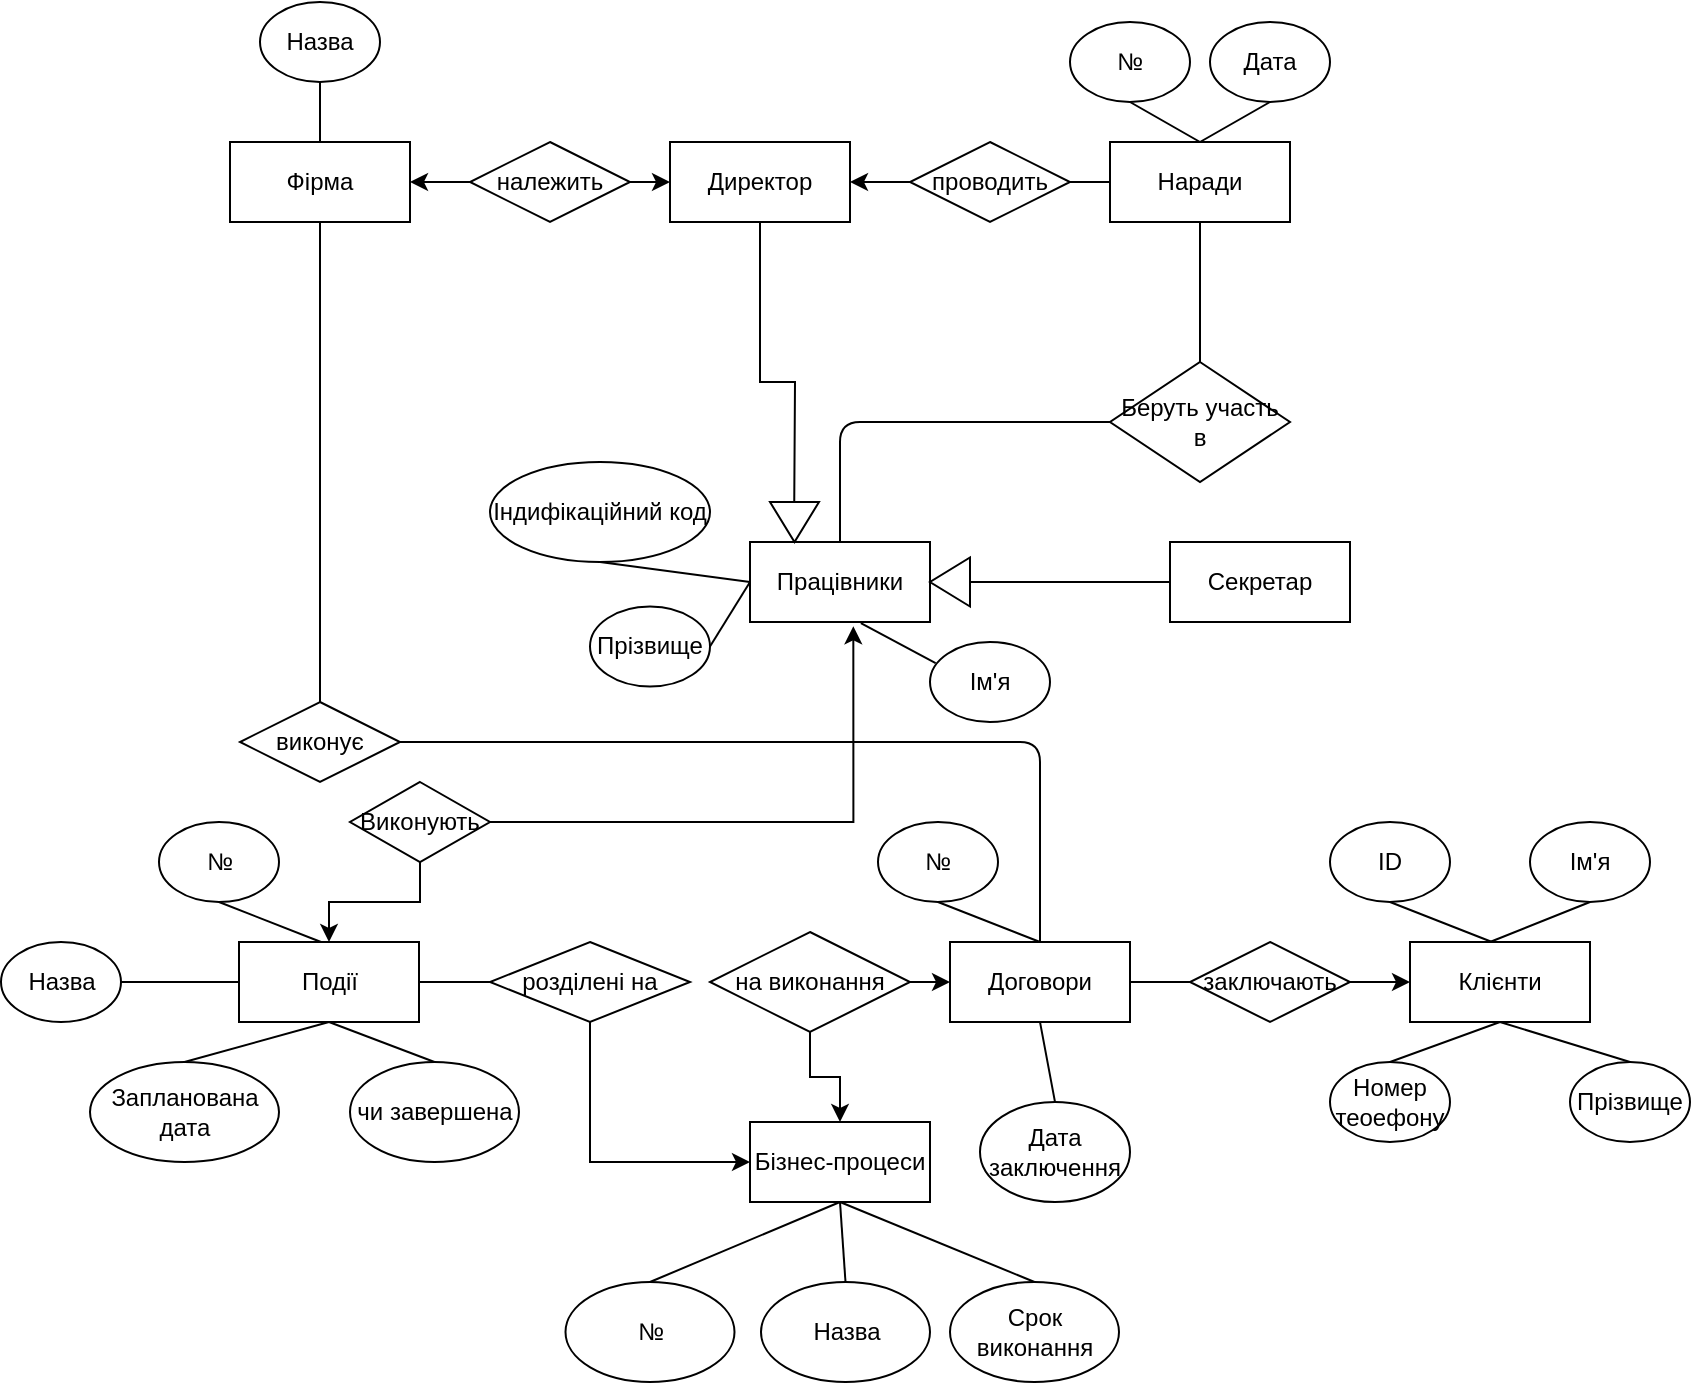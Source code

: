 <mxfile version="13.7.7" type="github">
  <diagram id="_9zYlpLAgUEWXkJFuLf6" name="Page-1">
    <mxGraphModel dx="2048" dy="682" grid="1" gridSize="10" guides="1" tooltips="1" connect="1" arrows="1" fold="1" page="1" pageScale="1" pageWidth="827" pageHeight="1169" math="0" shadow="0">
      <root>
        <mxCell id="0" />
        <mxCell id="1" parent="0" />
        <mxCell id="FN6IN_eHkR74pERBlq_D-1" value="Фірма" style="rounded=0;whiteSpace=wrap;html=1;" parent="1" vertex="1">
          <mxGeometry x="90" y="140" width="90" height="40" as="geometry" />
        </mxCell>
        <mxCell id="FN6IN_eHkR74pERBlq_D-3" value="Назва" style="ellipse;whiteSpace=wrap;html=1;" parent="1" vertex="1">
          <mxGeometry x="105" y="70" width="60" height="40" as="geometry" />
        </mxCell>
        <mxCell id="FN6IN_eHkR74pERBlq_D-5" value="" style="endArrow=none;html=1;exitX=0.5;exitY=0;exitDx=0;exitDy=0;entryX=0.5;entryY=1;entryDx=0;entryDy=0;" parent="1" source="FN6IN_eHkR74pERBlq_D-1" target="FN6IN_eHkR74pERBlq_D-3" edge="1">
          <mxGeometry width="50" height="50" relative="1" as="geometry">
            <mxPoint x="390" y="140" as="sourcePoint" />
            <mxPoint x="440" y="90" as="targetPoint" />
          </mxGeometry>
        </mxCell>
        <mxCell id="FN6IN_eHkR74pERBlq_D-152" style="edgeStyle=orthogonalEdgeStyle;rounded=0;orthogonalLoop=1;jettySize=auto;html=1;exitX=0.5;exitY=1;exitDx=0;exitDy=0;entryX=0.25;entryY=0;entryDx=0;entryDy=0;" parent="1" source="FN6IN_eHkR74pERBlq_D-153" target="FN6IN_eHkR74pERBlq_D-104" edge="1">
          <mxGeometry relative="1" as="geometry" />
        </mxCell>
        <mxCell id="FN6IN_eHkR74pERBlq_D-22" value="Директор" style="rounded=0;whiteSpace=wrap;html=1;" parent="1" vertex="1">
          <mxGeometry x="310" y="140" width="90" height="40" as="geometry" />
        </mxCell>
        <mxCell id="FN6IN_eHkR74pERBlq_D-34" style="edgeStyle=orthogonalEdgeStyle;rounded=0;orthogonalLoop=1;jettySize=auto;html=1;exitX=1;exitY=0.5;exitDx=0;exitDy=0;entryX=0;entryY=0.5;entryDx=0;entryDy=0;" parent="1" source="FN6IN_eHkR74pERBlq_D-32" target="FN6IN_eHkR74pERBlq_D-22" edge="1">
          <mxGeometry relative="1" as="geometry" />
        </mxCell>
        <mxCell id="FN6IN_eHkR74pERBlq_D-35" style="edgeStyle=orthogonalEdgeStyle;rounded=0;orthogonalLoop=1;jettySize=auto;html=1;exitX=0;exitY=0.5;exitDx=0;exitDy=0;entryX=1;entryY=0.5;entryDx=0;entryDy=0;" parent="1" source="FN6IN_eHkR74pERBlq_D-32" target="FN6IN_eHkR74pERBlq_D-1" edge="1">
          <mxGeometry relative="1" as="geometry" />
        </mxCell>
        <mxCell id="FN6IN_eHkR74pERBlq_D-32" value="належить" style="rhombus;whiteSpace=wrap;html=1;" parent="1" vertex="1">
          <mxGeometry x="210" y="140" width="80" height="40" as="geometry" />
        </mxCell>
        <mxCell id="FN6IN_eHkR74pERBlq_D-38" value="Договори" style="rounded=0;whiteSpace=wrap;html=1;" parent="1" vertex="1">
          <mxGeometry x="450" y="540" width="90" height="40" as="geometry" />
        </mxCell>
        <mxCell id="FN6IN_eHkR74pERBlq_D-39" value="Клієнти" style="rounded=0;whiteSpace=wrap;html=1;" parent="1" vertex="1">
          <mxGeometry x="680" y="540" width="90" height="40" as="geometry" />
        </mxCell>
        <mxCell id="FN6IN_eHkR74pERBlq_D-42" value="№" style="ellipse;whiteSpace=wrap;html=1;" parent="1" vertex="1">
          <mxGeometry x="414" y="480" width="60" height="40" as="geometry" />
        </mxCell>
        <mxCell id="FN6IN_eHkR74pERBlq_D-43" value="Дата заключення" style="ellipse;whiteSpace=wrap;html=1;" parent="1" vertex="1">
          <mxGeometry x="465" y="620" width="75" height="50" as="geometry" />
        </mxCell>
        <mxCell id="FN6IN_eHkR74pERBlq_D-44" value="" style="endArrow=none;html=1;exitX=0.5;exitY=1;exitDx=0;exitDy=0;entryX=0.5;entryY=0;entryDx=0;entryDy=0;" parent="1" source="FN6IN_eHkR74pERBlq_D-42" target="FN6IN_eHkR74pERBlq_D-38" edge="1">
          <mxGeometry width="50" height="50" relative="1" as="geometry">
            <mxPoint x="390" y="530" as="sourcePoint" />
            <mxPoint x="440" y="480" as="targetPoint" />
          </mxGeometry>
        </mxCell>
        <mxCell id="FN6IN_eHkR74pERBlq_D-45" value="" style="endArrow=none;html=1;entryX=0.5;entryY=1;entryDx=0;entryDy=0;exitX=0.5;exitY=0;exitDx=0;exitDy=0;" parent="1" source="FN6IN_eHkR74pERBlq_D-43" target="FN6IN_eHkR74pERBlq_D-38" edge="1">
          <mxGeometry width="50" height="50" relative="1" as="geometry">
            <mxPoint x="490" y="610" as="sourcePoint" />
            <mxPoint x="540" y="560" as="targetPoint" />
          </mxGeometry>
        </mxCell>
        <mxCell id="FN6IN_eHkR74pERBlq_D-133" style="edgeStyle=orthogonalEdgeStyle;rounded=0;orthogonalLoop=1;jettySize=auto;html=1;exitX=1;exitY=0.5;exitDx=0;exitDy=0;entryX=0;entryY=0.5;entryDx=0;entryDy=0;" parent="1" source="FN6IN_eHkR74pERBlq_D-47" target="FN6IN_eHkR74pERBlq_D-39" edge="1">
          <mxGeometry relative="1" as="geometry" />
        </mxCell>
        <mxCell id="FN6IN_eHkR74pERBlq_D-47" value="заключають" style="rhombus;whiteSpace=wrap;html=1;" parent="1" vertex="1">
          <mxGeometry x="570" y="540" width="80" height="40" as="geometry" />
        </mxCell>
        <mxCell id="FN6IN_eHkR74pERBlq_D-51" value="ID" style="ellipse;whiteSpace=wrap;html=1;" parent="1" vertex="1">
          <mxGeometry x="640" y="480" width="60" height="40" as="geometry" />
        </mxCell>
        <mxCell id="FN6IN_eHkR74pERBlq_D-52" value="" style="endArrow=none;html=1;exitX=0.5;exitY=1;exitDx=0;exitDy=0;entryX=0.5;entryY=0;entryDx=0;entryDy=0;" parent="1" source="FN6IN_eHkR74pERBlq_D-51" edge="1">
          <mxGeometry width="50" height="50" relative="1" as="geometry">
            <mxPoint x="616" y="530" as="sourcePoint" />
            <mxPoint x="721" y="540" as="targetPoint" />
          </mxGeometry>
        </mxCell>
        <mxCell id="FN6IN_eHkR74pERBlq_D-53" value="Ім&#39;я" style="ellipse;whiteSpace=wrap;html=1;" parent="1" vertex="1">
          <mxGeometry x="740" y="480" width="60" height="40" as="geometry" />
        </mxCell>
        <mxCell id="FN6IN_eHkR74pERBlq_D-54" value="" style="endArrow=none;html=1;exitX=0.5;exitY=1;exitDx=0;exitDy=0;" parent="1" source="FN6IN_eHkR74pERBlq_D-53" edge="1">
          <mxGeometry width="50" height="50" relative="1" as="geometry">
            <mxPoint x="620" y="530" as="sourcePoint" />
            <mxPoint x="720" y="540" as="targetPoint" />
          </mxGeometry>
        </mxCell>
        <mxCell id="FN6IN_eHkR74pERBlq_D-59" value="Номер теоефону" style="ellipse;whiteSpace=wrap;html=1;" parent="1" vertex="1">
          <mxGeometry x="640" y="600" width="60" height="40" as="geometry" />
        </mxCell>
        <mxCell id="FN6IN_eHkR74pERBlq_D-60" value="Прізвище" style="ellipse;whiteSpace=wrap;html=1;" parent="1" vertex="1">
          <mxGeometry x="760" y="600" width="60" height="40" as="geometry" />
        </mxCell>
        <mxCell id="FN6IN_eHkR74pERBlq_D-63" value="" style="endArrow=none;html=1;exitX=0.5;exitY=0;exitDx=0;exitDy=0;entryX=0.5;entryY=1;entryDx=0;entryDy=0;" parent="1" source="FN6IN_eHkR74pERBlq_D-59" target="FN6IN_eHkR74pERBlq_D-39" edge="1">
          <mxGeometry width="50" height="50" relative="1" as="geometry">
            <mxPoint x="390" y="530" as="sourcePoint" />
            <mxPoint x="440" y="480" as="targetPoint" />
          </mxGeometry>
        </mxCell>
        <mxCell id="FN6IN_eHkR74pERBlq_D-64" value="" style="endArrow=none;html=1;entryX=0.5;entryY=1;entryDx=0;entryDy=0;exitX=0.5;exitY=0;exitDx=0;exitDy=0;" parent="1" source="FN6IN_eHkR74pERBlq_D-60" target="FN6IN_eHkR74pERBlq_D-39" edge="1">
          <mxGeometry width="50" height="50" relative="1" as="geometry">
            <mxPoint x="780" y="600" as="sourcePoint" />
            <mxPoint x="830" y="550" as="targetPoint" />
          </mxGeometry>
        </mxCell>
        <mxCell id="FN6IN_eHkR74pERBlq_D-134" style="edgeStyle=orthogonalEdgeStyle;rounded=0;orthogonalLoop=1;jettySize=auto;html=1;exitX=1;exitY=0.5;exitDx=0;exitDy=0;entryX=0;entryY=0.5;entryDx=0;entryDy=0;" parent="1" target="FN6IN_eHkR74pERBlq_D-38" edge="1">
          <mxGeometry relative="1" as="geometry">
            <mxPoint x="430" y="560" as="sourcePoint" />
          </mxGeometry>
        </mxCell>
        <mxCell id="FN6IN_eHkR74pERBlq_D-137" style="edgeStyle=orthogonalEdgeStyle;rounded=0;orthogonalLoop=1;jettySize=auto;html=1;exitX=0.5;exitY=1;exitDx=0;exitDy=0;entryX=0.5;entryY=0;entryDx=0;entryDy=0;" parent="1" source="FN6IN_eHkR74pERBlq_D-66" target="FN6IN_eHkR74pERBlq_D-135" edge="1">
          <mxGeometry relative="1" as="geometry" />
        </mxCell>
        <mxCell id="FN6IN_eHkR74pERBlq_D-66" value="на виконання" style="rhombus;whiteSpace=wrap;html=1;" parent="1" vertex="1">
          <mxGeometry x="330" y="535" width="100" height="50" as="geometry" />
        </mxCell>
        <mxCell id="FN6IN_eHkR74pERBlq_D-84" value="Події" style="rounded=0;whiteSpace=wrap;html=1;" parent="1" vertex="1">
          <mxGeometry x="94.5" y="540" width="90" height="40" as="geometry" />
        </mxCell>
        <mxCell id="FN6IN_eHkR74pERBlq_D-86" value="№" style="ellipse;whiteSpace=wrap;html=1;" parent="1" vertex="1">
          <mxGeometry x="54.5" y="480" width="60" height="40" as="geometry" />
        </mxCell>
        <mxCell id="FN6IN_eHkR74pERBlq_D-87" value="" style="endArrow=none;html=1;exitX=0.5;exitY=1;exitDx=0;exitDy=0;entryX=0.5;entryY=0;entryDx=0;entryDy=0;" parent="1" source="FN6IN_eHkR74pERBlq_D-86" edge="1">
          <mxGeometry width="50" height="50" relative="1" as="geometry">
            <mxPoint x="30.5" y="530" as="sourcePoint" />
            <mxPoint x="135.5" y="540" as="targetPoint" />
          </mxGeometry>
        </mxCell>
        <mxCell id="FN6IN_eHkR74pERBlq_D-88" value="Назва" style="ellipse;whiteSpace=wrap;html=1;" parent="1" vertex="1">
          <mxGeometry x="-24.5" y="540" width="60" height="40" as="geometry" />
        </mxCell>
        <mxCell id="FN6IN_eHkR74pERBlq_D-89" value="" style="endArrow=none;html=1;exitX=1;exitY=0.5;exitDx=0;exitDy=0;entryX=0;entryY=0.5;entryDx=0;entryDy=0;" parent="1" source="FN6IN_eHkR74pERBlq_D-88" target="FN6IN_eHkR74pERBlq_D-84" edge="1">
          <mxGeometry width="50" height="50" relative="1" as="geometry">
            <mxPoint x="34.5" y="530" as="sourcePoint" />
            <mxPoint x="134.5" y="540" as="targetPoint" />
          </mxGeometry>
        </mxCell>
        <mxCell id="FN6IN_eHkR74pERBlq_D-90" value="Запланована дата" style="ellipse;whiteSpace=wrap;html=1;" parent="1" vertex="1">
          <mxGeometry x="20" y="600" width="94.5" height="50" as="geometry" />
        </mxCell>
        <mxCell id="FN6IN_eHkR74pERBlq_D-91" value="чи завершена" style="ellipse;whiteSpace=wrap;html=1;" parent="1" vertex="1">
          <mxGeometry x="150" y="600" width="84.5" height="50" as="geometry" />
        </mxCell>
        <mxCell id="FN6IN_eHkR74pERBlq_D-92" value="" style="endArrow=none;html=1;exitX=0.5;exitY=0;exitDx=0;exitDy=0;entryX=0.5;entryY=1;entryDx=0;entryDy=0;" parent="1" source="FN6IN_eHkR74pERBlq_D-90" target="FN6IN_eHkR74pERBlq_D-84" edge="1">
          <mxGeometry width="50" height="50" relative="1" as="geometry">
            <mxPoint x="-195.5" y="530" as="sourcePoint" />
            <mxPoint x="-145.5" y="480" as="targetPoint" />
          </mxGeometry>
        </mxCell>
        <mxCell id="FN6IN_eHkR74pERBlq_D-93" value="" style="endArrow=none;html=1;entryX=0.5;entryY=1;entryDx=0;entryDy=0;exitX=0.5;exitY=0;exitDx=0;exitDy=0;" parent="1" source="FN6IN_eHkR74pERBlq_D-91" target="FN6IN_eHkR74pERBlq_D-84" edge="1">
          <mxGeometry width="50" height="50" relative="1" as="geometry">
            <mxPoint x="194.5" y="600" as="sourcePoint" />
            <mxPoint x="244.5" y="550" as="targetPoint" />
          </mxGeometry>
        </mxCell>
        <mxCell id="FN6IN_eHkR74pERBlq_D-96" value="Наради" style="rounded=0;whiteSpace=wrap;html=1;" parent="1" vertex="1">
          <mxGeometry x="530" y="140" width="90" height="40" as="geometry" />
        </mxCell>
        <mxCell id="FN6IN_eHkR74pERBlq_D-128" style="edgeStyle=orthogonalEdgeStyle;rounded=0;orthogonalLoop=1;jettySize=auto;html=1;exitX=0;exitY=0.5;exitDx=0;exitDy=0;entryX=1;entryY=0.5;entryDx=0;entryDy=0;" parent="1" source="FN6IN_eHkR74pERBlq_D-97" target="FN6IN_eHkR74pERBlq_D-22" edge="1">
          <mxGeometry relative="1" as="geometry" />
        </mxCell>
        <mxCell id="FN6IN_eHkR74pERBlq_D-97" value="проводить" style="rhombus;whiteSpace=wrap;html=1;" parent="1" vertex="1">
          <mxGeometry x="430" y="140" width="80" height="40" as="geometry" />
        </mxCell>
        <mxCell id="FN6IN_eHkR74pERBlq_D-100" value="Дата" style="ellipse;whiteSpace=wrap;html=1;" parent="1" vertex="1">
          <mxGeometry x="580" y="80" width="60" height="40" as="geometry" />
        </mxCell>
        <mxCell id="FN6IN_eHkR74pERBlq_D-101" value="" style="endArrow=none;html=1;exitX=0.5;exitY=0;exitDx=0;exitDy=0;entryX=0.5;entryY=1;entryDx=0;entryDy=0;" parent="1" target="FN6IN_eHkR74pERBlq_D-100" edge="1">
          <mxGeometry width="50" height="50" relative="1" as="geometry">
            <mxPoint x="575" y="140" as="sourcePoint" />
            <mxPoint x="880" y="90" as="targetPoint" />
          </mxGeometry>
        </mxCell>
        <mxCell id="FN6IN_eHkR74pERBlq_D-102" value="" style="endArrow=none;html=1;exitX=0.5;exitY=1;exitDx=0;exitDy=0;entryX=0.5;entryY=0;entryDx=0;entryDy=0;" parent="1" source="FN6IN_eHkR74pERBlq_D-103" edge="1">
          <mxGeometry width="50" height="50" relative="1" as="geometry">
            <mxPoint x="830" y="140" as="sourcePoint" />
            <mxPoint x="575" y="140" as="targetPoint" />
          </mxGeometry>
        </mxCell>
        <mxCell id="FN6IN_eHkR74pERBlq_D-103" value="№" style="ellipse;whiteSpace=wrap;html=1;" parent="1" vertex="1">
          <mxGeometry x="510" y="80" width="60" height="40" as="geometry" />
        </mxCell>
        <mxCell id="FN6IN_eHkR74pERBlq_D-104" value="Працівники" style="rounded=0;whiteSpace=wrap;html=1;" parent="1" vertex="1">
          <mxGeometry x="350" y="340" width="90" height="40" as="geometry" />
        </mxCell>
        <mxCell id="FN6IN_eHkR74pERBlq_D-105" value="Індифікаційний код" style="ellipse;whiteSpace=wrap;html=1;" parent="1" vertex="1">
          <mxGeometry x="220" y="300" width="110" height="50" as="geometry" />
        </mxCell>
        <mxCell id="FN6IN_eHkR74pERBlq_D-106" value="" style="endArrow=none;html=1;exitX=0.5;exitY=1;exitDx=0;exitDy=0;entryX=0;entryY=0.5;entryDx=0;entryDy=0;" parent="1" source="FN6IN_eHkR74pERBlq_D-105" target="FN6IN_eHkR74pERBlq_D-104" edge="1">
          <mxGeometry width="50" height="50" relative="1" as="geometry">
            <mxPoint x="286" y="330" as="sourcePoint" />
            <mxPoint x="391" y="340" as="targetPoint" />
          </mxGeometry>
        </mxCell>
        <mxCell id="FN6IN_eHkR74pERBlq_D-107" value="Ім&#39;я" style="ellipse;whiteSpace=wrap;html=1;" parent="1" vertex="1">
          <mxGeometry x="440" y="390" width="60" height="40" as="geometry" />
        </mxCell>
        <mxCell id="FN6IN_eHkR74pERBlq_D-108" value="" style="endArrow=none;html=1;exitX=0.047;exitY=0.265;exitDx=0;exitDy=0;entryX=0.616;entryY=1.015;entryDx=0;entryDy=0;exitPerimeter=0;entryPerimeter=0;" parent="1" source="FN6IN_eHkR74pERBlq_D-107" target="FN6IN_eHkR74pERBlq_D-104" edge="1">
          <mxGeometry width="50" height="50" relative="1" as="geometry">
            <mxPoint x="290" y="330" as="sourcePoint" />
            <mxPoint x="390" y="340" as="targetPoint" />
          </mxGeometry>
        </mxCell>
        <mxCell id="FN6IN_eHkR74pERBlq_D-109" value="Прізвище" style="ellipse;whiteSpace=wrap;html=1;" parent="1" vertex="1">
          <mxGeometry x="270" y="372.25" width="60" height="40" as="geometry" />
        </mxCell>
        <mxCell id="FN6IN_eHkR74pERBlq_D-111" value="" style="endArrow=none;html=1;exitX=1;exitY=0.5;exitDx=0;exitDy=0;entryX=0;entryY=0.5;entryDx=0;entryDy=0;" parent="1" source="FN6IN_eHkR74pERBlq_D-109" target="FN6IN_eHkR74pERBlq_D-104" edge="1">
          <mxGeometry width="50" height="50" relative="1" as="geometry">
            <mxPoint x="60" y="330" as="sourcePoint" />
            <mxPoint x="110" y="280" as="targetPoint" />
          </mxGeometry>
        </mxCell>
        <mxCell id="FN6IN_eHkR74pERBlq_D-114" value="Беруть участь в" style="rhombus;whiteSpace=wrap;html=1;" parent="1" vertex="1">
          <mxGeometry x="530" y="250" width="90" height="60" as="geometry" />
        </mxCell>
        <mxCell id="FN6IN_eHkR74pERBlq_D-119" value="" style="endArrow=none;html=1;entryX=0;entryY=0.5;entryDx=0;entryDy=0;exitX=0.5;exitY=0;exitDx=0;exitDy=0;" parent="1" source="FN6IN_eHkR74pERBlq_D-104" target="FN6IN_eHkR74pERBlq_D-114" edge="1">
          <mxGeometry width="50" height="50" relative="1" as="geometry">
            <mxPoint x="390" y="380" as="sourcePoint" />
            <mxPoint x="440" y="330" as="targetPoint" />
            <Array as="points">
              <mxPoint x="395" y="280" />
            </Array>
          </mxGeometry>
        </mxCell>
        <mxCell id="FN6IN_eHkR74pERBlq_D-125" style="edgeStyle=orthogonalEdgeStyle;rounded=0;orthogonalLoop=1;jettySize=auto;html=1;exitX=0.5;exitY=1;exitDx=0;exitDy=0;entryX=0.5;entryY=0;entryDx=0;entryDy=0;" parent="1" source="FN6IN_eHkR74pERBlq_D-120" target="FN6IN_eHkR74pERBlq_D-84" edge="1">
          <mxGeometry relative="1" as="geometry" />
        </mxCell>
        <mxCell id="FN6IN_eHkR74pERBlq_D-129" style="edgeStyle=orthogonalEdgeStyle;rounded=0;orthogonalLoop=1;jettySize=auto;html=1;exitX=1;exitY=0.5;exitDx=0;exitDy=0;entryX=0.574;entryY=1.054;entryDx=0;entryDy=0;entryPerimeter=0;" parent="1" source="FN6IN_eHkR74pERBlq_D-120" target="FN6IN_eHkR74pERBlq_D-104" edge="1">
          <mxGeometry relative="1" as="geometry" />
        </mxCell>
        <mxCell id="FN6IN_eHkR74pERBlq_D-120" value="Виконують" style="rhombus;whiteSpace=wrap;html=1;" parent="1" vertex="1">
          <mxGeometry x="150" y="460" width="70" height="40" as="geometry" />
        </mxCell>
        <mxCell id="FN6IN_eHkR74pERBlq_D-121" value="" style="endArrow=none;html=1;exitX=0.5;exitY=0;exitDx=0;exitDy=0;entryX=0.5;entryY=1;entryDx=0;entryDy=0;" parent="1" source="FN6IN_eHkR74pERBlq_D-114" target="FN6IN_eHkR74pERBlq_D-96" edge="1">
          <mxGeometry width="50" height="50" relative="1" as="geometry">
            <mxPoint x="530" y="230" as="sourcePoint" />
            <mxPoint x="580" y="180" as="targetPoint" />
          </mxGeometry>
        </mxCell>
        <mxCell id="FN6IN_eHkR74pERBlq_D-127" value="" style="endArrow=none;html=1;entryX=0;entryY=0.5;entryDx=0;entryDy=0;exitX=1;exitY=0.5;exitDx=0;exitDy=0;" parent="1" source="FN6IN_eHkR74pERBlq_D-97" target="FN6IN_eHkR74pERBlq_D-96" edge="1">
          <mxGeometry width="50" height="50" relative="1" as="geometry">
            <mxPoint x="390" y="130" as="sourcePoint" />
            <mxPoint x="440" y="80" as="targetPoint" />
          </mxGeometry>
        </mxCell>
        <mxCell id="FN6IN_eHkR74pERBlq_D-132" value="" style="endArrow=none;html=1;entryX=0;entryY=0.5;entryDx=0;entryDy=0;exitX=1;exitY=0.5;exitDx=0;exitDy=0;" parent="1" source="FN6IN_eHkR74pERBlq_D-38" target="FN6IN_eHkR74pERBlq_D-47" edge="1">
          <mxGeometry width="50" height="50" relative="1" as="geometry">
            <mxPoint x="531" y="635" as="sourcePoint" />
            <mxPoint x="581" y="585" as="targetPoint" />
          </mxGeometry>
        </mxCell>
        <mxCell id="FN6IN_eHkR74pERBlq_D-135" value="Бізнес-процеси" style="rounded=0;whiteSpace=wrap;html=1;" parent="1" vertex="1">
          <mxGeometry x="350" y="630" width="90" height="40" as="geometry" />
        </mxCell>
        <mxCell id="FN6IN_eHkR74pERBlq_D-141" style="edgeStyle=orthogonalEdgeStyle;rounded=0;orthogonalLoop=1;jettySize=auto;html=1;exitX=0.5;exitY=1;exitDx=0;exitDy=0;entryX=0;entryY=0.5;entryDx=0;entryDy=0;" parent="1" source="FN6IN_eHkR74pERBlq_D-138" target="FN6IN_eHkR74pERBlq_D-135" edge="1">
          <mxGeometry relative="1" as="geometry" />
        </mxCell>
        <mxCell id="FN6IN_eHkR74pERBlq_D-138" value="розділені на" style="rhombus;whiteSpace=wrap;html=1;" parent="1" vertex="1">
          <mxGeometry x="220" y="540" width="100" height="40" as="geometry" />
        </mxCell>
        <mxCell id="FN6IN_eHkR74pERBlq_D-142" value="" style="endArrow=none;html=1;exitX=1;exitY=0.5;exitDx=0;exitDy=0;" parent="1" source="FN6IN_eHkR74pERBlq_D-84" edge="1">
          <mxGeometry width="50" height="50" relative="1" as="geometry">
            <mxPoint x="340" y="620" as="sourcePoint" />
            <mxPoint x="220" y="560" as="targetPoint" />
          </mxGeometry>
        </mxCell>
        <mxCell id="FN6IN_eHkR74pERBlq_D-144" value="виконує" style="rhombus;whiteSpace=wrap;html=1;" parent="1" vertex="1">
          <mxGeometry x="95" y="420" width="80" height="40" as="geometry" />
        </mxCell>
        <mxCell id="FN6IN_eHkR74pERBlq_D-146" value="" style="endArrow=none;html=1;entryX=1;entryY=0.5;entryDx=0;entryDy=0;" parent="1" target="FN6IN_eHkR74pERBlq_D-144" edge="1">
          <mxGeometry width="50" height="50" relative="1" as="geometry">
            <mxPoint x="495" y="540" as="sourcePoint" />
            <mxPoint x="390" y="480" as="targetPoint" />
            <Array as="points">
              <mxPoint x="495" y="440" />
            </Array>
          </mxGeometry>
        </mxCell>
        <mxCell id="FN6IN_eHkR74pERBlq_D-147" value="" style="endArrow=none;html=1;entryX=0.5;entryY=1;entryDx=0;entryDy=0;exitX=0.5;exitY=0;exitDx=0;exitDy=0;" parent="1" source="FN6IN_eHkR74pERBlq_D-144" target="FN6IN_eHkR74pERBlq_D-1" edge="1">
          <mxGeometry width="50" height="50" relative="1" as="geometry">
            <mxPoint x="130" y="400" as="sourcePoint" />
            <mxPoint x="104.5" y="265" as="targetPoint" />
            <Array as="points">
              <mxPoint x="135" y="270" />
            </Array>
          </mxGeometry>
        </mxCell>
        <mxCell id="FN6IN_eHkR74pERBlq_D-154" style="edgeStyle=orthogonalEdgeStyle;rounded=0;orthogonalLoop=1;jettySize=auto;html=1;exitX=0.5;exitY=1;exitDx=0;exitDy=0;" parent="1" source="FN6IN_eHkR74pERBlq_D-22" edge="1">
          <mxGeometry relative="1" as="geometry">
            <mxPoint x="355" y="180" as="sourcePoint" />
            <mxPoint x="372" y="340" as="targetPoint" />
          </mxGeometry>
        </mxCell>
        <mxCell id="FN6IN_eHkR74pERBlq_D-153" value="" style="triangle;whiteSpace=wrap;html=1;direction=south;" parent="1" vertex="1">
          <mxGeometry x="360" y="320" width="24.5" height="20" as="geometry" />
        </mxCell>
        <mxCell id="FN6IN_eHkR74pERBlq_D-156" style="edgeStyle=orthogonalEdgeStyle;rounded=0;orthogonalLoop=1;jettySize=auto;html=1;exitX=0;exitY=0.5;exitDx=0;exitDy=0;" parent="1" source="FN6IN_eHkR74pERBlq_D-157" edge="1">
          <mxGeometry relative="1" as="geometry">
            <mxPoint x="440" y="360" as="targetPoint" />
          </mxGeometry>
        </mxCell>
        <mxCell id="FN6IN_eHkR74pERBlq_D-155" value="Секретар" style="rounded=0;whiteSpace=wrap;html=1;" parent="1" vertex="1">
          <mxGeometry x="560" y="340" width="90" height="40" as="geometry" />
        </mxCell>
        <mxCell id="FN6IN_eHkR74pERBlq_D-157" value="" style="triangle;whiteSpace=wrap;html=1;direction=west;" parent="1" vertex="1">
          <mxGeometry x="440" y="347.75" width="20" height="24.5" as="geometry" />
        </mxCell>
        <mxCell id="FN6IN_eHkR74pERBlq_D-160" value="" style="endArrow=none;html=1;" parent="1" target="FN6IN_eHkR74pERBlq_D-155" edge="1">
          <mxGeometry width="50" height="50" relative="1" as="geometry">
            <mxPoint x="460" y="360" as="sourcePoint" />
            <mxPoint x="340" y="260" as="targetPoint" />
          </mxGeometry>
        </mxCell>
        <mxCell id="dmQqpVpVnBhpk44bHHEO-1" value="№" style="ellipse;whiteSpace=wrap;html=1;" vertex="1" parent="1">
          <mxGeometry x="257.75" y="710" width="84.5" height="50" as="geometry" />
        </mxCell>
        <mxCell id="dmQqpVpVnBhpk44bHHEO-2" value="Назва" style="ellipse;whiteSpace=wrap;html=1;" vertex="1" parent="1">
          <mxGeometry x="355.5" y="710" width="84.5" height="50" as="geometry" />
        </mxCell>
        <mxCell id="dmQqpVpVnBhpk44bHHEO-3" value="Срок виконання" style="ellipse;whiteSpace=wrap;html=1;" vertex="1" parent="1">
          <mxGeometry x="450" y="710" width="84.5" height="50" as="geometry" />
        </mxCell>
        <mxCell id="dmQqpVpVnBhpk44bHHEO-4" value="" style="endArrow=none;html=1;entryX=0.5;entryY=1;entryDx=0;entryDy=0;exitX=0.5;exitY=0;exitDx=0;exitDy=0;" edge="1" parent="1" source="dmQqpVpVnBhpk44bHHEO-1" target="FN6IN_eHkR74pERBlq_D-135">
          <mxGeometry width="50" height="50" relative="1" as="geometry">
            <mxPoint x="340" y="600" as="sourcePoint" />
            <mxPoint x="390" y="550" as="targetPoint" />
          </mxGeometry>
        </mxCell>
        <mxCell id="dmQqpVpVnBhpk44bHHEO-5" value="" style="endArrow=none;html=1;exitX=0.5;exitY=1;exitDx=0;exitDy=0;entryX=0.5;entryY=0;entryDx=0;entryDy=0;" edge="1" parent="1" source="FN6IN_eHkR74pERBlq_D-135" target="dmQqpVpVnBhpk44bHHEO-2">
          <mxGeometry width="50" height="50" relative="1" as="geometry">
            <mxPoint x="340" y="600" as="sourcePoint" />
            <mxPoint x="390" y="550" as="targetPoint" />
          </mxGeometry>
        </mxCell>
        <mxCell id="dmQqpVpVnBhpk44bHHEO-6" value="" style="endArrow=none;html=1;entryX=0.5;entryY=0;entryDx=0;entryDy=0;exitX=0.5;exitY=1;exitDx=0;exitDy=0;" edge="1" parent="1" source="FN6IN_eHkR74pERBlq_D-135" target="dmQqpVpVnBhpk44bHHEO-3">
          <mxGeometry width="50" height="50" relative="1" as="geometry">
            <mxPoint x="340" y="600" as="sourcePoint" />
            <mxPoint x="390" y="550" as="targetPoint" />
          </mxGeometry>
        </mxCell>
      </root>
    </mxGraphModel>
  </diagram>
</mxfile>
